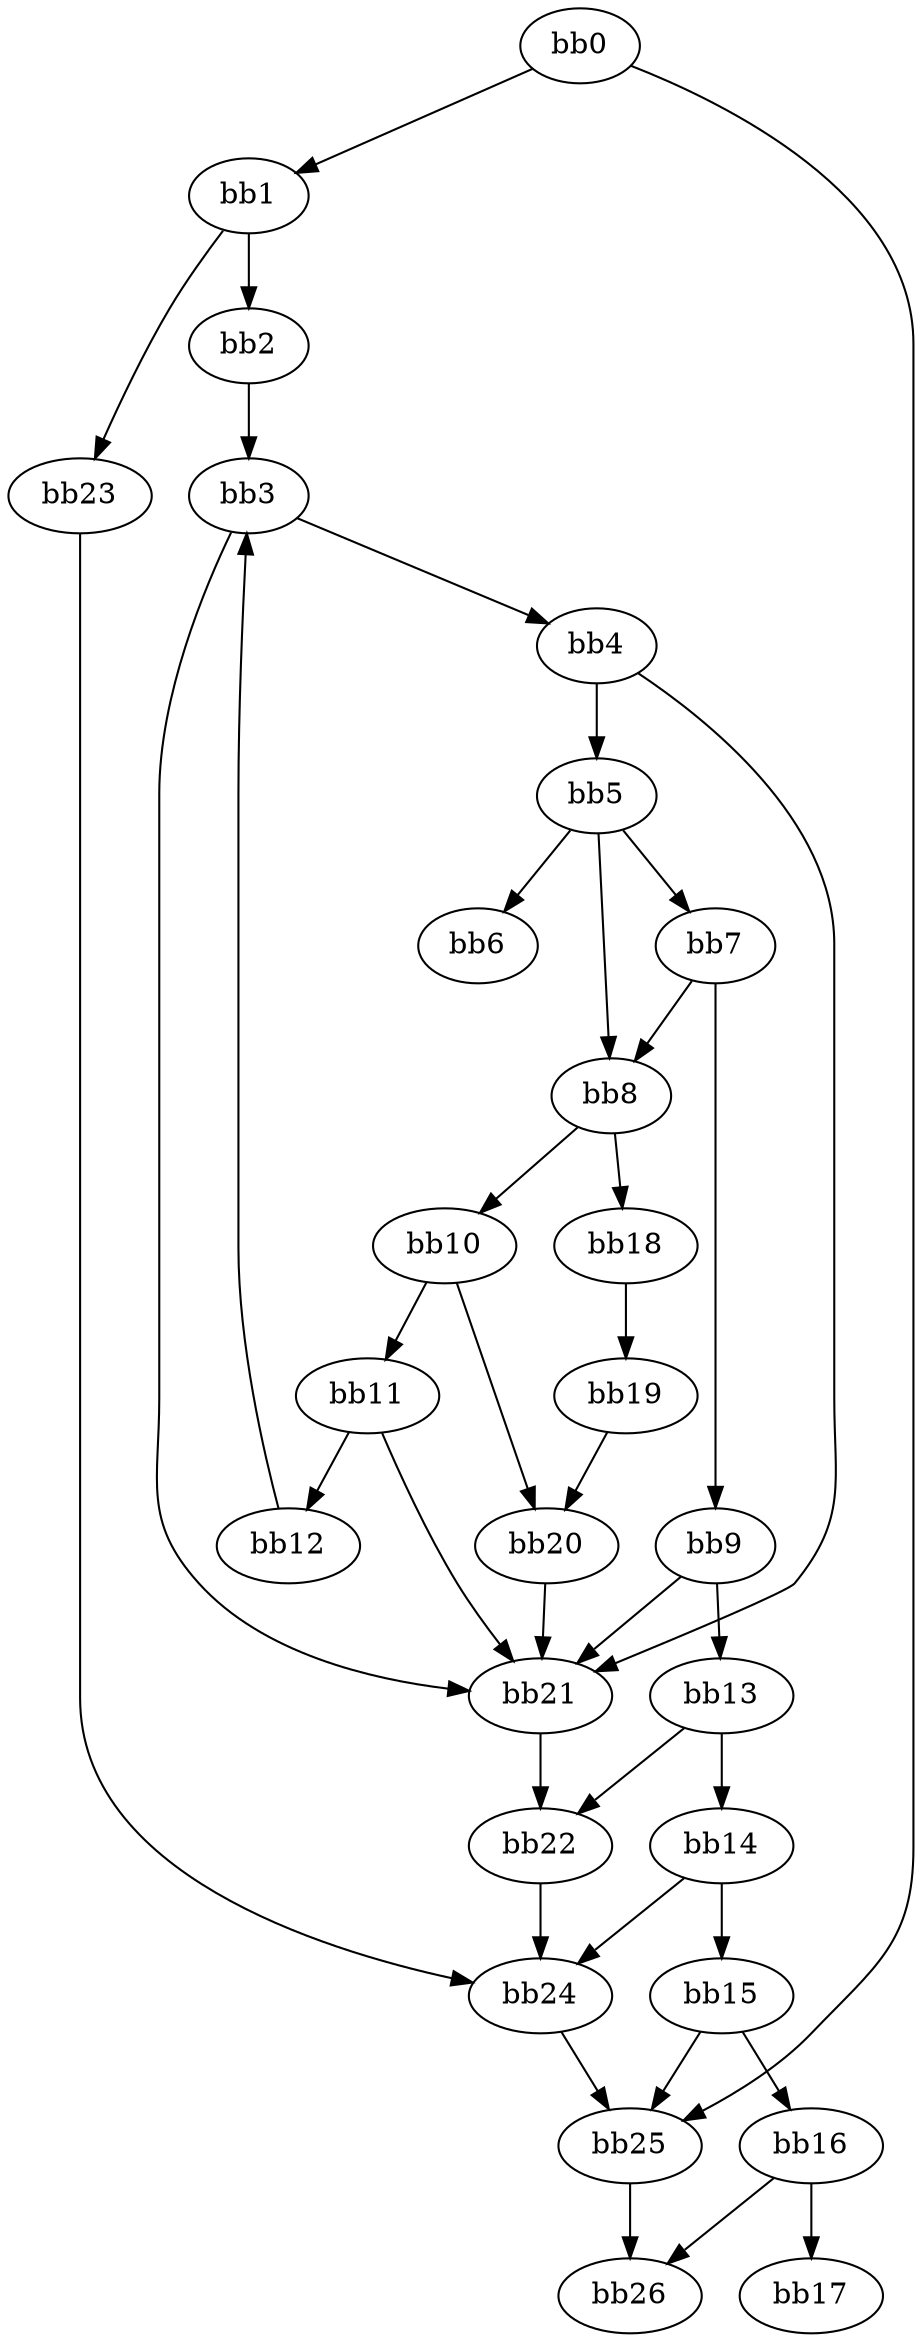 digraph {
    0 [ label = "bb0\l" ]
    1 [ label = "bb1\l" ]
    2 [ label = "bb2\l" ]
    3 [ label = "bb3\l" ]
    4 [ label = "bb4\l" ]
    5 [ label = "bb5\l" ]
    6 [ label = "bb6\l" ]
    7 [ label = "bb7\l" ]
    8 [ label = "bb8\l" ]
    9 [ label = "bb9\l" ]
    10 [ label = "bb10\l" ]
    11 [ label = "bb11\l" ]
    12 [ label = "bb12\l" ]
    13 [ label = "bb13\l" ]
    14 [ label = "bb14\l" ]
    15 [ label = "bb15\l" ]
    16 [ label = "bb16\l" ]
    17 [ label = "bb17\l" ]
    18 [ label = "bb18\l" ]
    19 [ label = "bb19\l" ]
    20 [ label = "bb20\l" ]
    21 [ label = "bb21\l" ]
    22 [ label = "bb22\l" ]
    23 [ label = "bb23\l" ]
    24 [ label = "bb24\l" ]
    25 [ label = "bb25\l" ]
    26 [ label = "bb26\l" ]
    0 -> 1 [ ]
    0 -> 25 [ ]
    1 -> 2 [ ]
    1 -> 23 [ ]
    2 -> 3 [ ]
    3 -> 4 [ ]
    3 -> 21 [ ]
    4 -> 5 [ ]
    4 -> 21 [ ]
    5 -> 6 [ ]
    5 -> 7 [ ]
    5 -> 8 [ ]
    7 -> 8 [ ]
    7 -> 9 [ ]
    8 -> 10 [ ]
    8 -> 18 [ ]
    9 -> 13 [ ]
    9 -> 21 [ ]
    10 -> 11 [ ]
    10 -> 20 [ ]
    11 -> 12 [ ]
    11 -> 21 [ ]
    12 -> 3 [ ]
    13 -> 14 [ ]
    13 -> 22 [ ]
    14 -> 15 [ ]
    14 -> 24 [ ]
    15 -> 16 [ ]
    15 -> 25 [ ]
    16 -> 17 [ ]
    16 -> 26 [ ]
    18 -> 19 [ ]
    19 -> 20 [ ]
    20 -> 21 [ ]
    21 -> 22 [ ]
    22 -> 24 [ ]
    23 -> 24 [ ]
    24 -> 25 [ ]
    25 -> 26 [ ]
}

